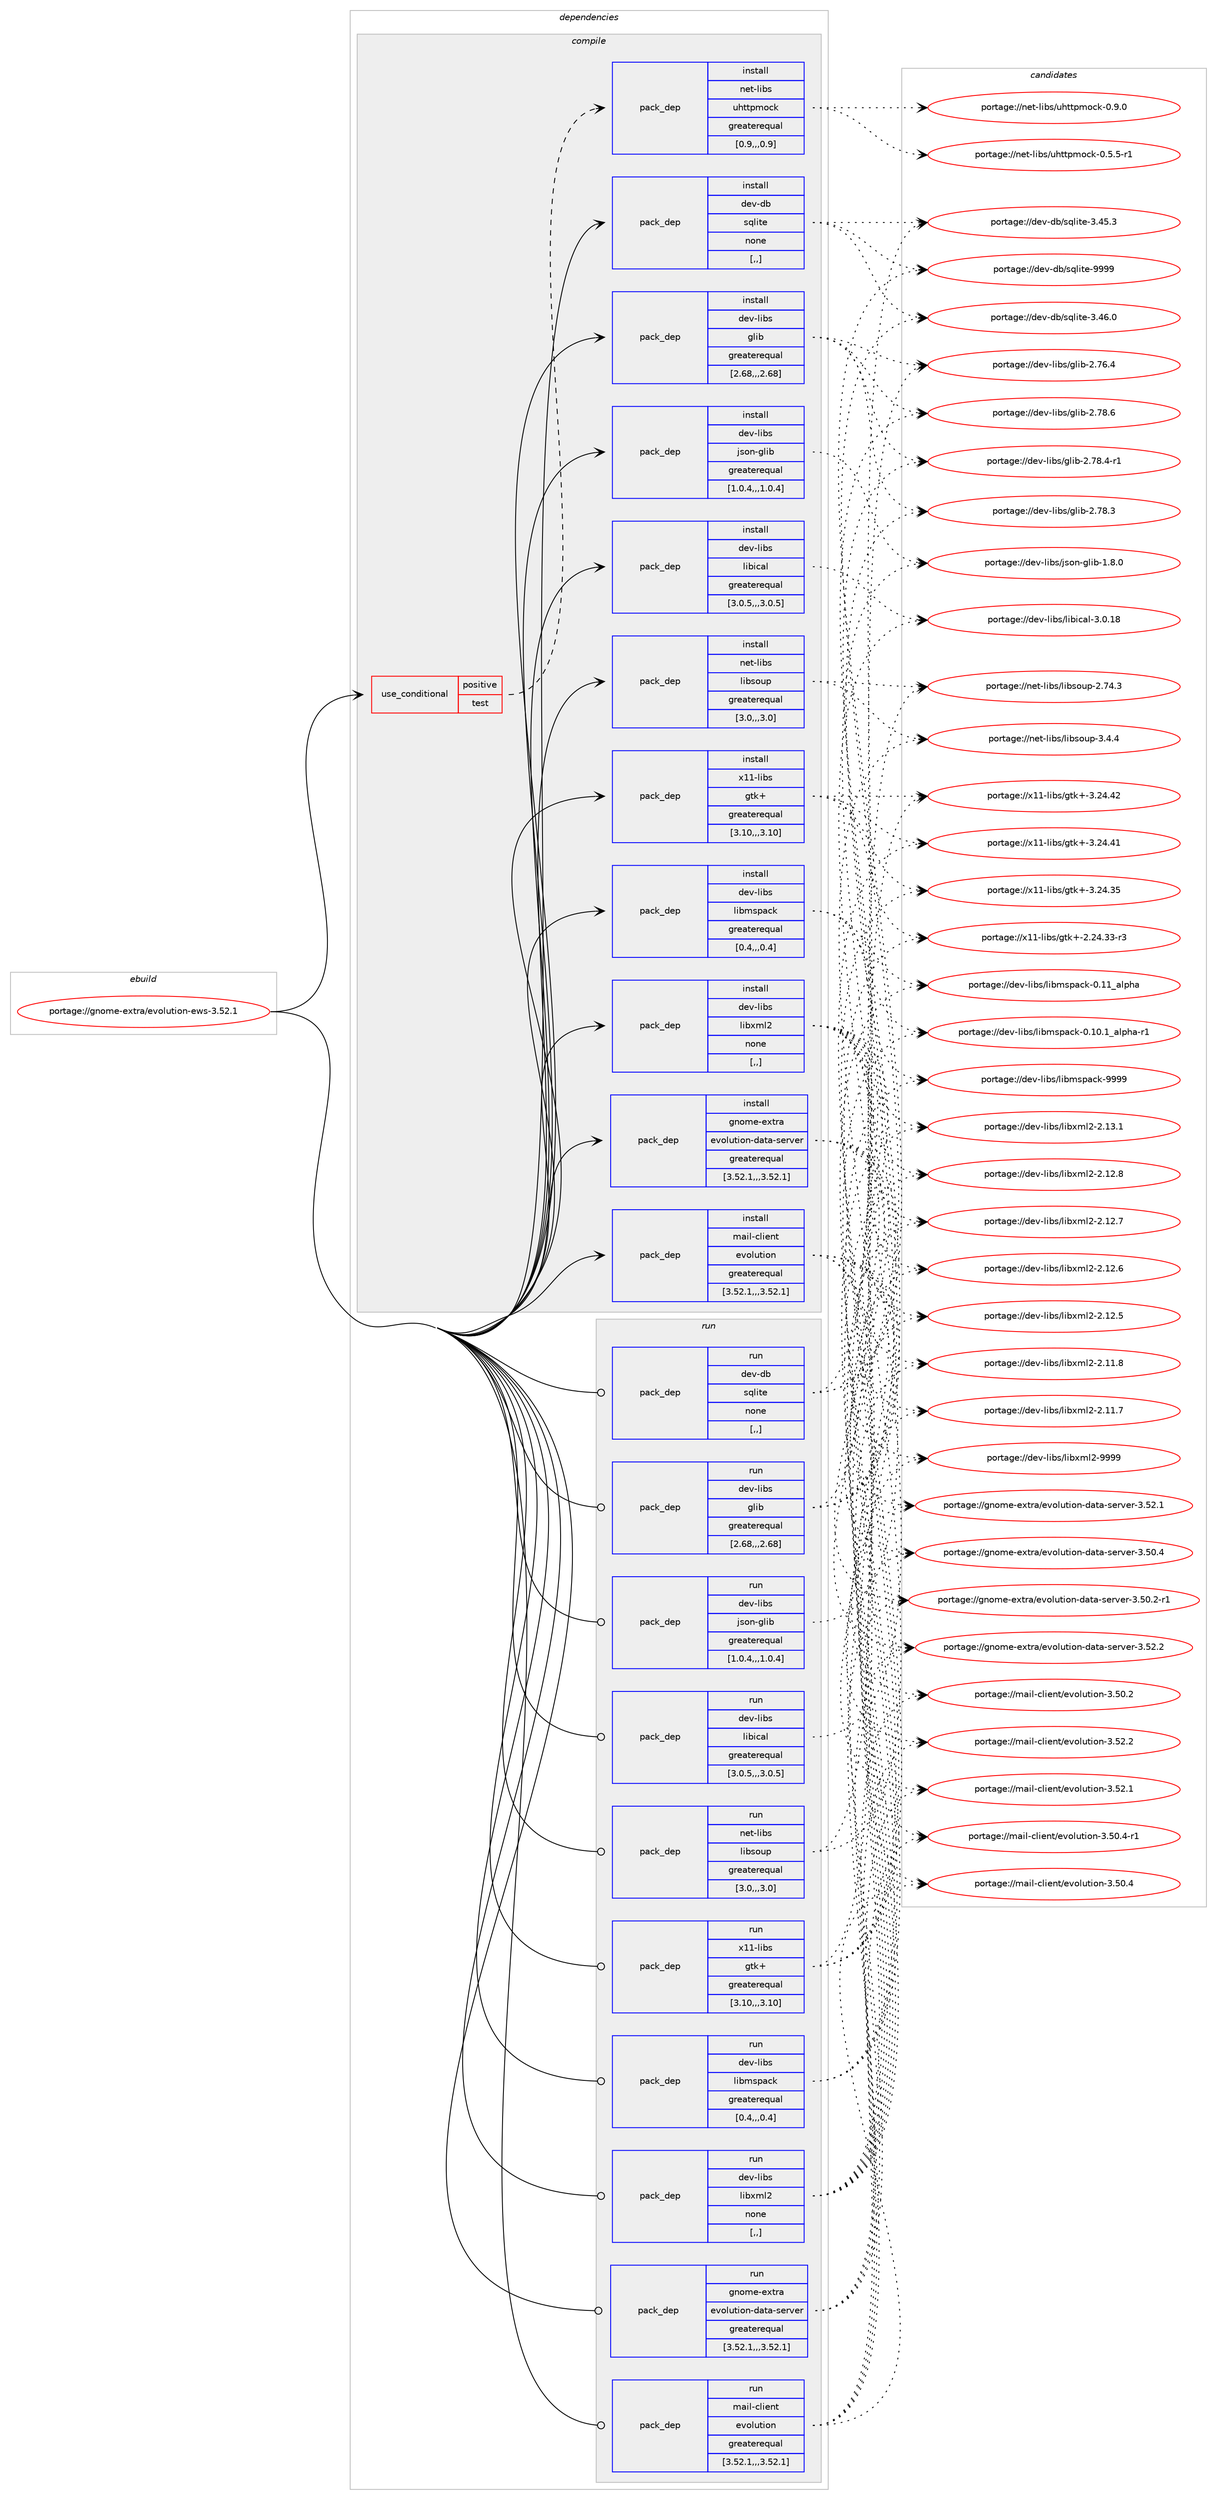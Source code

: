 digraph prolog {

# *************
# Graph options
# *************

newrank=true;
concentrate=true;
compound=true;
graph [rankdir=LR,fontname=Helvetica,fontsize=10,ranksep=1.5];#, ranksep=2.5, nodesep=0.2];
edge  [arrowhead=vee];
node  [fontname=Helvetica,fontsize=10];

# **********
# The ebuild
# **********

subgraph cluster_leftcol {
color=gray;
label=<<i>ebuild</i>>;
id [label="portage://gnome-extra/evolution-ews-3.52.1", color=red, width=4, href="../gnome-extra/evolution-ews-3.52.1.svg"];
}

# ****************
# The dependencies
# ****************

subgraph cluster_midcol {
color=gray;
label=<<i>dependencies</i>>;
subgraph cluster_compile {
fillcolor="#eeeeee";
style=filled;
label=<<i>compile</i>>;
subgraph cond65665 {
dependency239535 [label=<<TABLE BORDER="0" CELLBORDER="1" CELLSPACING="0" CELLPADDING="4"><TR><TD ROWSPAN="3" CELLPADDING="10">use_conditional</TD></TR><TR><TD>positive</TD></TR><TR><TD>test</TD></TR></TABLE>>, shape=none, color=red];
subgraph pack172334 {
dependency239536 [label=<<TABLE BORDER="0" CELLBORDER="1" CELLSPACING="0" CELLPADDING="4" WIDTH="220"><TR><TD ROWSPAN="6" CELLPADDING="30">pack_dep</TD></TR><TR><TD WIDTH="110">install</TD></TR><TR><TD>net-libs</TD></TR><TR><TD>uhttpmock</TD></TR><TR><TD>greaterequal</TD></TR><TR><TD>[0.9,,,0.9]</TD></TR></TABLE>>, shape=none, color=blue];
}
dependency239535:e -> dependency239536:w [weight=20,style="dashed",arrowhead="vee"];
}
id:e -> dependency239535:w [weight=20,style="solid",arrowhead="vee"];
subgraph pack172335 {
dependency239537 [label=<<TABLE BORDER="0" CELLBORDER="1" CELLSPACING="0" CELLPADDING="4" WIDTH="220"><TR><TD ROWSPAN="6" CELLPADDING="30">pack_dep</TD></TR><TR><TD WIDTH="110">install</TD></TR><TR><TD>dev-db</TD></TR><TR><TD>sqlite</TD></TR><TR><TD>none</TD></TR><TR><TD>[,,]</TD></TR></TABLE>>, shape=none, color=blue];
}
id:e -> dependency239537:w [weight=20,style="solid",arrowhead="vee"];
subgraph pack172336 {
dependency239538 [label=<<TABLE BORDER="0" CELLBORDER="1" CELLSPACING="0" CELLPADDING="4" WIDTH="220"><TR><TD ROWSPAN="6" CELLPADDING="30">pack_dep</TD></TR><TR><TD WIDTH="110">install</TD></TR><TR><TD>dev-libs</TD></TR><TR><TD>glib</TD></TR><TR><TD>greaterequal</TD></TR><TR><TD>[2.68,,,2.68]</TD></TR></TABLE>>, shape=none, color=blue];
}
id:e -> dependency239538:w [weight=20,style="solid",arrowhead="vee"];
subgraph pack172337 {
dependency239539 [label=<<TABLE BORDER="0" CELLBORDER="1" CELLSPACING="0" CELLPADDING="4" WIDTH="220"><TR><TD ROWSPAN="6" CELLPADDING="30">pack_dep</TD></TR><TR><TD WIDTH="110">install</TD></TR><TR><TD>dev-libs</TD></TR><TR><TD>json-glib</TD></TR><TR><TD>greaterequal</TD></TR><TR><TD>[1.0.4,,,1.0.4]</TD></TR></TABLE>>, shape=none, color=blue];
}
id:e -> dependency239539:w [weight=20,style="solid",arrowhead="vee"];
subgraph pack172338 {
dependency239540 [label=<<TABLE BORDER="0" CELLBORDER="1" CELLSPACING="0" CELLPADDING="4" WIDTH="220"><TR><TD ROWSPAN="6" CELLPADDING="30">pack_dep</TD></TR><TR><TD WIDTH="110">install</TD></TR><TR><TD>dev-libs</TD></TR><TR><TD>libical</TD></TR><TR><TD>greaterequal</TD></TR><TR><TD>[3.0.5,,,3.0.5]</TD></TR></TABLE>>, shape=none, color=blue];
}
id:e -> dependency239540:w [weight=20,style="solid",arrowhead="vee"];
subgraph pack172339 {
dependency239541 [label=<<TABLE BORDER="0" CELLBORDER="1" CELLSPACING="0" CELLPADDING="4" WIDTH="220"><TR><TD ROWSPAN="6" CELLPADDING="30">pack_dep</TD></TR><TR><TD WIDTH="110">install</TD></TR><TR><TD>dev-libs</TD></TR><TR><TD>libmspack</TD></TR><TR><TD>greaterequal</TD></TR><TR><TD>[0.4,,,0.4]</TD></TR></TABLE>>, shape=none, color=blue];
}
id:e -> dependency239541:w [weight=20,style="solid",arrowhead="vee"];
subgraph pack172340 {
dependency239542 [label=<<TABLE BORDER="0" CELLBORDER="1" CELLSPACING="0" CELLPADDING="4" WIDTH="220"><TR><TD ROWSPAN="6" CELLPADDING="30">pack_dep</TD></TR><TR><TD WIDTH="110">install</TD></TR><TR><TD>dev-libs</TD></TR><TR><TD>libxml2</TD></TR><TR><TD>none</TD></TR><TR><TD>[,,]</TD></TR></TABLE>>, shape=none, color=blue];
}
id:e -> dependency239542:w [weight=20,style="solid",arrowhead="vee"];
subgraph pack172341 {
dependency239543 [label=<<TABLE BORDER="0" CELLBORDER="1" CELLSPACING="0" CELLPADDING="4" WIDTH="220"><TR><TD ROWSPAN="6" CELLPADDING="30">pack_dep</TD></TR><TR><TD WIDTH="110">install</TD></TR><TR><TD>gnome-extra</TD></TR><TR><TD>evolution-data-server</TD></TR><TR><TD>greaterequal</TD></TR><TR><TD>[3.52.1,,,3.52.1]</TD></TR></TABLE>>, shape=none, color=blue];
}
id:e -> dependency239543:w [weight=20,style="solid",arrowhead="vee"];
subgraph pack172342 {
dependency239544 [label=<<TABLE BORDER="0" CELLBORDER="1" CELLSPACING="0" CELLPADDING="4" WIDTH="220"><TR><TD ROWSPAN="6" CELLPADDING="30">pack_dep</TD></TR><TR><TD WIDTH="110">install</TD></TR><TR><TD>mail-client</TD></TR><TR><TD>evolution</TD></TR><TR><TD>greaterequal</TD></TR><TR><TD>[3.52.1,,,3.52.1]</TD></TR></TABLE>>, shape=none, color=blue];
}
id:e -> dependency239544:w [weight=20,style="solid",arrowhead="vee"];
subgraph pack172343 {
dependency239545 [label=<<TABLE BORDER="0" CELLBORDER="1" CELLSPACING="0" CELLPADDING="4" WIDTH="220"><TR><TD ROWSPAN="6" CELLPADDING="30">pack_dep</TD></TR><TR><TD WIDTH="110">install</TD></TR><TR><TD>net-libs</TD></TR><TR><TD>libsoup</TD></TR><TR><TD>greaterequal</TD></TR><TR><TD>[3.0,,,3.0]</TD></TR></TABLE>>, shape=none, color=blue];
}
id:e -> dependency239545:w [weight=20,style="solid",arrowhead="vee"];
subgraph pack172344 {
dependency239546 [label=<<TABLE BORDER="0" CELLBORDER="1" CELLSPACING="0" CELLPADDING="4" WIDTH="220"><TR><TD ROWSPAN="6" CELLPADDING="30">pack_dep</TD></TR><TR><TD WIDTH="110">install</TD></TR><TR><TD>x11-libs</TD></TR><TR><TD>gtk+</TD></TR><TR><TD>greaterequal</TD></TR><TR><TD>[3.10,,,3.10]</TD></TR></TABLE>>, shape=none, color=blue];
}
id:e -> dependency239546:w [weight=20,style="solid",arrowhead="vee"];
}
subgraph cluster_compileandrun {
fillcolor="#eeeeee";
style=filled;
label=<<i>compile and run</i>>;
}
subgraph cluster_run {
fillcolor="#eeeeee";
style=filled;
label=<<i>run</i>>;
subgraph pack172345 {
dependency239547 [label=<<TABLE BORDER="0" CELLBORDER="1" CELLSPACING="0" CELLPADDING="4" WIDTH="220"><TR><TD ROWSPAN="6" CELLPADDING="30">pack_dep</TD></TR><TR><TD WIDTH="110">run</TD></TR><TR><TD>dev-db</TD></TR><TR><TD>sqlite</TD></TR><TR><TD>none</TD></TR><TR><TD>[,,]</TD></TR></TABLE>>, shape=none, color=blue];
}
id:e -> dependency239547:w [weight=20,style="solid",arrowhead="odot"];
subgraph pack172346 {
dependency239548 [label=<<TABLE BORDER="0" CELLBORDER="1" CELLSPACING="0" CELLPADDING="4" WIDTH="220"><TR><TD ROWSPAN="6" CELLPADDING="30">pack_dep</TD></TR><TR><TD WIDTH="110">run</TD></TR><TR><TD>dev-libs</TD></TR><TR><TD>glib</TD></TR><TR><TD>greaterequal</TD></TR><TR><TD>[2.68,,,2.68]</TD></TR></TABLE>>, shape=none, color=blue];
}
id:e -> dependency239548:w [weight=20,style="solid",arrowhead="odot"];
subgraph pack172347 {
dependency239549 [label=<<TABLE BORDER="0" CELLBORDER="1" CELLSPACING="0" CELLPADDING="4" WIDTH="220"><TR><TD ROWSPAN="6" CELLPADDING="30">pack_dep</TD></TR><TR><TD WIDTH="110">run</TD></TR><TR><TD>dev-libs</TD></TR><TR><TD>json-glib</TD></TR><TR><TD>greaterequal</TD></TR><TR><TD>[1.0.4,,,1.0.4]</TD></TR></TABLE>>, shape=none, color=blue];
}
id:e -> dependency239549:w [weight=20,style="solid",arrowhead="odot"];
subgraph pack172348 {
dependency239550 [label=<<TABLE BORDER="0" CELLBORDER="1" CELLSPACING="0" CELLPADDING="4" WIDTH="220"><TR><TD ROWSPAN="6" CELLPADDING="30">pack_dep</TD></TR><TR><TD WIDTH="110">run</TD></TR><TR><TD>dev-libs</TD></TR><TR><TD>libical</TD></TR><TR><TD>greaterequal</TD></TR><TR><TD>[3.0.5,,,3.0.5]</TD></TR></TABLE>>, shape=none, color=blue];
}
id:e -> dependency239550:w [weight=20,style="solid",arrowhead="odot"];
subgraph pack172349 {
dependency239551 [label=<<TABLE BORDER="0" CELLBORDER="1" CELLSPACING="0" CELLPADDING="4" WIDTH="220"><TR><TD ROWSPAN="6" CELLPADDING="30">pack_dep</TD></TR><TR><TD WIDTH="110">run</TD></TR><TR><TD>dev-libs</TD></TR><TR><TD>libmspack</TD></TR><TR><TD>greaterequal</TD></TR><TR><TD>[0.4,,,0.4]</TD></TR></TABLE>>, shape=none, color=blue];
}
id:e -> dependency239551:w [weight=20,style="solid",arrowhead="odot"];
subgraph pack172350 {
dependency239552 [label=<<TABLE BORDER="0" CELLBORDER="1" CELLSPACING="0" CELLPADDING="4" WIDTH="220"><TR><TD ROWSPAN="6" CELLPADDING="30">pack_dep</TD></TR><TR><TD WIDTH="110">run</TD></TR><TR><TD>dev-libs</TD></TR><TR><TD>libxml2</TD></TR><TR><TD>none</TD></TR><TR><TD>[,,]</TD></TR></TABLE>>, shape=none, color=blue];
}
id:e -> dependency239552:w [weight=20,style="solid",arrowhead="odot"];
subgraph pack172351 {
dependency239553 [label=<<TABLE BORDER="0" CELLBORDER="1" CELLSPACING="0" CELLPADDING="4" WIDTH="220"><TR><TD ROWSPAN="6" CELLPADDING="30">pack_dep</TD></TR><TR><TD WIDTH="110">run</TD></TR><TR><TD>gnome-extra</TD></TR><TR><TD>evolution-data-server</TD></TR><TR><TD>greaterequal</TD></TR><TR><TD>[3.52.1,,,3.52.1]</TD></TR></TABLE>>, shape=none, color=blue];
}
id:e -> dependency239553:w [weight=20,style="solid",arrowhead="odot"];
subgraph pack172352 {
dependency239554 [label=<<TABLE BORDER="0" CELLBORDER="1" CELLSPACING="0" CELLPADDING="4" WIDTH="220"><TR><TD ROWSPAN="6" CELLPADDING="30">pack_dep</TD></TR><TR><TD WIDTH="110">run</TD></TR><TR><TD>mail-client</TD></TR><TR><TD>evolution</TD></TR><TR><TD>greaterequal</TD></TR><TR><TD>[3.52.1,,,3.52.1]</TD></TR></TABLE>>, shape=none, color=blue];
}
id:e -> dependency239554:w [weight=20,style="solid",arrowhead="odot"];
subgraph pack172353 {
dependency239555 [label=<<TABLE BORDER="0" CELLBORDER="1" CELLSPACING="0" CELLPADDING="4" WIDTH="220"><TR><TD ROWSPAN="6" CELLPADDING="30">pack_dep</TD></TR><TR><TD WIDTH="110">run</TD></TR><TR><TD>net-libs</TD></TR><TR><TD>libsoup</TD></TR><TR><TD>greaterequal</TD></TR><TR><TD>[3.0,,,3.0]</TD></TR></TABLE>>, shape=none, color=blue];
}
id:e -> dependency239555:w [weight=20,style="solid",arrowhead="odot"];
subgraph pack172354 {
dependency239556 [label=<<TABLE BORDER="0" CELLBORDER="1" CELLSPACING="0" CELLPADDING="4" WIDTH="220"><TR><TD ROWSPAN="6" CELLPADDING="30">pack_dep</TD></TR><TR><TD WIDTH="110">run</TD></TR><TR><TD>x11-libs</TD></TR><TR><TD>gtk+</TD></TR><TR><TD>greaterequal</TD></TR><TR><TD>[3.10,,,3.10]</TD></TR></TABLE>>, shape=none, color=blue];
}
id:e -> dependency239556:w [weight=20,style="solid",arrowhead="odot"];
}
}

# **************
# The candidates
# **************

subgraph cluster_choices {
rank=same;
color=gray;
label=<<i>candidates</i>>;

subgraph choice172334 {
color=black;
nodesep=1;
choice11010111645108105981154711710411611611210911199107454846574648 [label="portage://net-libs/uhttpmock-0.9.0", color=red, width=4,href="../net-libs/uhttpmock-0.9.0.svg"];
choice110101116451081059811547117104116116112109111991074548465346534511449 [label="portage://net-libs/uhttpmock-0.5.5-r1", color=red, width=4,href="../net-libs/uhttpmock-0.5.5-r1.svg"];
dependency239536:e -> choice11010111645108105981154711710411611611210911199107454846574648:w [style=dotted,weight="100"];
dependency239536:e -> choice110101116451081059811547117104116116112109111991074548465346534511449:w [style=dotted,weight="100"];
}
subgraph choice172335 {
color=black;
nodesep=1;
choice1001011184510098471151131081051161014557575757 [label="portage://dev-db/sqlite-9999", color=red, width=4,href="../dev-db/sqlite-9999.svg"];
choice10010111845100984711511310810511610145514652544648 [label="portage://dev-db/sqlite-3.46.0", color=red, width=4,href="../dev-db/sqlite-3.46.0.svg"];
choice10010111845100984711511310810511610145514652534651 [label="portage://dev-db/sqlite-3.45.3", color=red, width=4,href="../dev-db/sqlite-3.45.3.svg"];
dependency239537:e -> choice1001011184510098471151131081051161014557575757:w [style=dotted,weight="100"];
dependency239537:e -> choice10010111845100984711511310810511610145514652544648:w [style=dotted,weight="100"];
dependency239537:e -> choice10010111845100984711511310810511610145514652534651:w [style=dotted,weight="100"];
}
subgraph choice172336 {
color=black;
nodesep=1;
choice1001011184510810598115471031081059845504655564654 [label="portage://dev-libs/glib-2.78.6", color=red, width=4,href="../dev-libs/glib-2.78.6.svg"];
choice10010111845108105981154710310810598455046555646524511449 [label="portage://dev-libs/glib-2.78.4-r1", color=red, width=4,href="../dev-libs/glib-2.78.4-r1.svg"];
choice1001011184510810598115471031081059845504655564651 [label="portage://dev-libs/glib-2.78.3", color=red, width=4,href="../dev-libs/glib-2.78.3.svg"];
choice1001011184510810598115471031081059845504655544652 [label="portage://dev-libs/glib-2.76.4", color=red, width=4,href="../dev-libs/glib-2.76.4.svg"];
dependency239538:e -> choice1001011184510810598115471031081059845504655564654:w [style=dotted,weight="100"];
dependency239538:e -> choice10010111845108105981154710310810598455046555646524511449:w [style=dotted,weight="100"];
dependency239538:e -> choice1001011184510810598115471031081059845504655564651:w [style=dotted,weight="100"];
dependency239538:e -> choice1001011184510810598115471031081059845504655544652:w [style=dotted,weight="100"];
}
subgraph choice172337 {
color=black;
nodesep=1;
choice1001011184510810598115471061151111104510310810598454946564648 [label="portage://dev-libs/json-glib-1.8.0", color=red, width=4,href="../dev-libs/json-glib-1.8.0.svg"];
dependency239539:e -> choice1001011184510810598115471061151111104510310810598454946564648:w [style=dotted,weight="100"];
}
subgraph choice172338 {
color=black;
nodesep=1;
choice10010111845108105981154710810598105999710845514648464956 [label="portage://dev-libs/libical-3.0.18", color=red, width=4,href="../dev-libs/libical-3.0.18.svg"];
dependency239540:e -> choice10010111845108105981154710810598105999710845514648464956:w [style=dotted,weight="100"];
}
subgraph choice172339 {
color=black;
nodesep=1;
choice1001011184510810598115471081059810911511297991074557575757 [label="portage://dev-libs/libmspack-9999", color=red, width=4,href="../dev-libs/libmspack-9999.svg"];
choice1001011184510810598115471081059810911511297991074548464949959710811210497 [label="portage://dev-libs/libmspack-0.11_alpha", color=red, width=4,href="../dev-libs/libmspack-0.11_alpha.svg"];
choice100101118451081059811547108105981091151129799107454846494846499597108112104974511449 [label="portage://dev-libs/libmspack-0.10.1_alpha-r1", color=red, width=4,href="../dev-libs/libmspack-0.10.1_alpha-r1.svg"];
dependency239541:e -> choice1001011184510810598115471081059810911511297991074557575757:w [style=dotted,weight="100"];
dependency239541:e -> choice1001011184510810598115471081059810911511297991074548464949959710811210497:w [style=dotted,weight="100"];
dependency239541:e -> choice100101118451081059811547108105981091151129799107454846494846499597108112104974511449:w [style=dotted,weight="100"];
}
subgraph choice172340 {
color=black;
nodesep=1;
choice10010111845108105981154710810598120109108504557575757 [label="portage://dev-libs/libxml2-9999", color=red, width=4,href="../dev-libs/libxml2-9999.svg"];
choice100101118451081059811547108105981201091085045504649514649 [label="portage://dev-libs/libxml2-2.13.1", color=red, width=4,href="../dev-libs/libxml2-2.13.1.svg"];
choice100101118451081059811547108105981201091085045504649504656 [label="portage://dev-libs/libxml2-2.12.8", color=red, width=4,href="../dev-libs/libxml2-2.12.8.svg"];
choice100101118451081059811547108105981201091085045504649504655 [label="portage://dev-libs/libxml2-2.12.7", color=red, width=4,href="../dev-libs/libxml2-2.12.7.svg"];
choice100101118451081059811547108105981201091085045504649504654 [label="portage://dev-libs/libxml2-2.12.6", color=red, width=4,href="../dev-libs/libxml2-2.12.6.svg"];
choice100101118451081059811547108105981201091085045504649504653 [label="portage://dev-libs/libxml2-2.12.5", color=red, width=4,href="../dev-libs/libxml2-2.12.5.svg"];
choice100101118451081059811547108105981201091085045504649494656 [label="portage://dev-libs/libxml2-2.11.8", color=red, width=4,href="../dev-libs/libxml2-2.11.8.svg"];
choice100101118451081059811547108105981201091085045504649494655 [label="portage://dev-libs/libxml2-2.11.7", color=red, width=4,href="../dev-libs/libxml2-2.11.7.svg"];
dependency239542:e -> choice10010111845108105981154710810598120109108504557575757:w [style=dotted,weight="100"];
dependency239542:e -> choice100101118451081059811547108105981201091085045504649514649:w [style=dotted,weight="100"];
dependency239542:e -> choice100101118451081059811547108105981201091085045504649504656:w [style=dotted,weight="100"];
dependency239542:e -> choice100101118451081059811547108105981201091085045504649504655:w [style=dotted,weight="100"];
dependency239542:e -> choice100101118451081059811547108105981201091085045504649504654:w [style=dotted,weight="100"];
dependency239542:e -> choice100101118451081059811547108105981201091085045504649504653:w [style=dotted,weight="100"];
dependency239542:e -> choice100101118451081059811547108105981201091085045504649494656:w [style=dotted,weight="100"];
dependency239542:e -> choice100101118451081059811547108105981201091085045504649494655:w [style=dotted,weight="100"];
}
subgraph choice172341 {
color=black;
nodesep=1;
choice1031101111091014510112011611497471011181111081171161051111104510097116974511510111411810111445514653504650 [label="portage://gnome-extra/evolution-data-server-3.52.2", color=red, width=4,href="../gnome-extra/evolution-data-server-3.52.2.svg"];
choice1031101111091014510112011611497471011181111081171161051111104510097116974511510111411810111445514653504649 [label="portage://gnome-extra/evolution-data-server-3.52.1", color=red, width=4,href="../gnome-extra/evolution-data-server-3.52.1.svg"];
choice1031101111091014510112011611497471011181111081171161051111104510097116974511510111411810111445514653484652 [label="portage://gnome-extra/evolution-data-server-3.50.4", color=red, width=4,href="../gnome-extra/evolution-data-server-3.50.4.svg"];
choice10311011110910145101120116114974710111811110811711610511111045100971169745115101114118101114455146534846504511449 [label="portage://gnome-extra/evolution-data-server-3.50.2-r1", color=red, width=4,href="../gnome-extra/evolution-data-server-3.50.2-r1.svg"];
dependency239543:e -> choice1031101111091014510112011611497471011181111081171161051111104510097116974511510111411810111445514653504650:w [style=dotted,weight="100"];
dependency239543:e -> choice1031101111091014510112011611497471011181111081171161051111104510097116974511510111411810111445514653504649:w [style=dotted,weight="100"];
dependency239543:e -> choice1031101111091014510112011611497471011181111081171161051111104510097116974511510111411810111445514653484652:w [style=dotted,weight="100"];
dependency239543:e -> choice10311011110910145101120116114974710111811110811711610511111045100971169745115101114118101114455146534846504511449:w [style=dotted,weight="100"];
}
subgraph choice172342 {
color=black;
nodesep=1;
choice1099710510845991081051011101164710111811110811711610511111045514653504650 [label="portage://mail-client/evolution-3.52.2", color=red, width=4,href="../mail-client/evolution-3.52.2.svg"];
choice1099710510845991081051011101164710111811110811711610511111045514653504649 [label="portage://mail-client/evolution-3.52.1", color=red, width=4,href="../mail-client/evolution-3.52.1.svg"];
choice10997105108459910810510111011647101118111108117116105111110455146534846524511449 [label="portage://mail-client/evolution-3.50.4-r1", color=red, width=4,href="../mail-client/evolution-3.50.4-r1.svg"];
choice1099710510845991081051011101164710111811110811711610511111045514653484652 [label="portage://mail-client/evolution-3.50.4", color=red, width=4,href="../mail-client/evolution-3.50.4.svg"];
choice1099710510845991081051011101164710111811110811711610511111045514653484650 [label="portage://mail-client/evolution-3.50.2", color=red, width=4,href="../mail-client/evolution-3.50.2.svg"];
dependency239544:e -> choice1099710510845991081051011101164710111811110811711610511111045514653504650:w [style=dotted,weight="100"];
dependency239544:e -> choice1099710510845991081051011101164710111811110811711610511111045514653504649:w [style=dotted,weight="100"];
dependency239544:e -> choice10997105108459910810510111011647101118111108117116105111110455146534846524511449:w [style=dotted,weight="100"];
dependency239544:e -> choice1099710510845991081051011101164710111811110811711610511111045514653484652:w [style=dotted,weight="100"];
dependency239544:e -> choice1099710510845991081051011101164710111811110811711610511111045514653484650:w [style=dotted,weight="100"];
}
subgraph choice172343 {
color=black;
nodesep=1;
choice11010111645108105981154710810598115111117112455146524652 [label="portage://net-libs/libsoup-3.4.4", color=red, width=4,href="../net-libs/libsoup-3.4.4.svg"];
choice1101011164510810598115471081059811511111711245504655524651 [label="portage://net-libs/libsoup-2.74.3", color=red, width=4,href="../net-libs/libsoup-2.74.3.svg"];
dependency239545:e -> choice11010111645108105981154710810598115111117112455146524652:w [style=dotted,weight="100"];
dependency239545:e -> choice1101011164510810598115471081059811511111711245504655524651:w [style=dotted,weight="100"];
}
subgraph choice172344 {
color=black;
nodesep=1;
choice1204949451081059811547103116107434551465052465250 [label="portage://x11-libs/gtk+-3.24.42", color=red, width=4,href="../x11-libs/gtk+-3.24.42.svg"];
choice1204949451081059811547103116107434551465052465249 [label="portage://x11-libs/gtk+-3.24.41", color=red, width=4,href="../x11-libs/gtk+-3.24.41.svg"];
choice1204949451081059811547103116107434551465052465153 [label="portage://x11-libs/gtk+-3.24.35", color=red, width=4,href="../x11-libs/gtk+-3.24.35.svg"];
choice12049494510810598115471031161074345504650524651514511451 [label="portage://x11-libs/gtk+-2.24.33-r3", color=red, width=4,href="../x11-libs/gtk+-2.24.33-r3.svg"];
dependency239546:e -> choice1204949451081059811547103116107434551465052465250:w [style=dotted,weight="100"];
dependency239546:e -> choice1204949451081059811547103116107434551465052465249:w [style=dotted,weight="100"];
dependency239546:e -> choice1204949451081059811547103116107434551465052465153:w [style=dotted,weight="100"];
dependency239546:e -> choice12049494510810598115471031161074345504650524651514511451:w [style=dotted,weight="100"];
}
subgraph choice172345 {
color=black;
nodesep=1;
choice1001011184510098471151131081051161014557575757 [label="portage://dev-db/sqlite-9999", color=red, width=4,href="../dev-db/sqlite-9999.svg"];
choice10010111845100984711511310810511610145514652544648 [label="portage://dev-db/sqlite-3.46.0", color=red, width=4,href="../dev-db/sqlite-3.46.0.svg"];
choice10010111845100984711511310810511610145514652534651 [label="portage://dev-db/sqlite-3.45.3", color=red, width=4,href="../dev-db/sqlite-3.45.3.svg"];
dependency239547:e -> choice1001011184510098471151131081051161014557575757:w [style=dotted,weight="100"];
dependency239547:e -> choice10010111845100984711511310810511610145514652544648:w [style=dotted,weight="100"];
dependency239547:e -> choice10010111845100984711511310810511610145514652534651:w [style=dotted,weight="100"];
}
subgraph choice172346 {
color=black;
nodesep=1;
choice1001011184510810598115471031081059845504655564654 [label="portage://dev-libs/glib-2.78.6", color=red, width=4,href="../dev-libs/glib-2.78.6.svg"];
choice10010111845108105981154710310810598455046555646524511449 [label="portage://dev-libs/glib-2.78.4-r1", color=red, width=4,href="../dev-libs/glib-2.78.4-r1.svg"];
choice1001011184510810598115471031081059845504655564651 [label="portage://dev-libs/glib-2.78.3", color=red, width=4,href="../dev-libs/glib-2.78.3.svg"];
choice1001011184510810598115471031081059845504655544652 [label="portage://dev-libs/glib-2.76.4", color=red, width=4,href="../dev-libs/glib-2.76.4.svg"];
dependency239548:e -> choice1001011184510810598115471031081059845504655564654:w [style=dotted,weight="100"];
dependency239548:e -> choice10010111845108105981154710310810598455046555646524511449:w [style=dotted,weight="100"];
dependency239548:e -> choice1001011184510810598115471031081059845504655564651:w [style=dotted,weight="100"];
dependency239548:e -> choice1001011184510810598115471031081059845504655544652:w [style=dotted,weight="100"];
}
subgraph choice172347 {
color=black;
nodesep=1;
choice1001011184510810598115471061151111104510310810598454946564648 [label="portage://dev-libs/json-glib-1.8.0", color=red, width=4,href="../dev-libs/json-glib-1.8.0.svg"];
dependency239549:e -> choice1001011184510810598115471061151111104510310810598454946564648:w [style=dotted,weight="100"];
}
subgraph choice172348 {
color=black;
nodesep=1;
choice10010111845108105981154710810598105999710845514648464956 [label="portage://dev-libs/libical-3.0.18", color=red, width=4,href="../dev-libs/libical-3.0.18.svg"];
dependency239550:e -> choice10010111845108105981154710810598105999710845514648464956:w [style=dotted,weight="100"];
}
subgraph choice172349 {
color=black;
nodesep=1;
choice1001011184510810598115471081059810911511297991074557575757 [label="portage://dev-libs/libmspack-9999", color=red, width=4,href="../dev-libs/libmspack-9999.svg"];
choice1001011184510810598115471081059810911511297991074548464949959710811210497 [label="portage://dev-libs/libmspack-0.11_alpha", color=red, width=4,href="../dev-libs/libmspack-0.11_alpha.svg"];
choice100101118451081059811547108105981091151129799107454846494846499597108112104974511449 [label="portage://dev-libs/libmspack-0.10.1_alpha-r1", color=red, width=4,href="../dev-libs/libmspack-0.10.1_alpha-r1.svg"];
dependency239551:e -> choice1001011184510810598115471081059810911511297991074557575757:w [style=dotted,weight="100"];
dependency239551:e -> choice1001011184510810598115471081059810911511297991074548464949959710811210497:w [style=dotted,weight="100"];
dependency239551:e -> choice100101118451081059811547108105981091151129799107454846494846499597108112104974511449:w [style=dotted,weight="100"];
}
subgraph choice172350 {
color=black;
nodesep=1;
choice10010111845108105981154710810598120109108504557575757 [label="portage://dev-libs/libxml2-9999", color=red, width=4,href="../dev-libs/libxml2-9999.svg"];
choice100101118451081059811547108105981201091085045504649514649 [label="portage://dev-libs/libxml2-2.13.1", color=red, width=4,href="../dev-libs/libxml2-2.13.1.svg"];
choice100101118451081059811547108105981201091085045504649504656 [label="portage://dev-libs/libxml2-2.12.8", color=red, width=4,href="../dev-libs/libxml2-2.12.8.svg"];
choice100101118451081059811547108105981201091085045504649504655 [label="portage://dev-libs/libxml2-2.12.7", color=red, width=4,href="../dev-libs/libxml2-2.12.7.svg"];
choice100101118451081059811547108105981201091085045504649504654 [label="portage://dev-libs/libxml2-2.12.6", color=red, width=4,href="../dev-libs/libxml2-2.12.6.svg"];
choice100101118451081059811547108105981201091085045504649504653 [label="portage://dev-libs/libxml2-2.12.5", color=red, width=4,href="../dev-libs/libxml2-2.12.5.svg"];
choice100101118451081059811547108105981201091085045504649494656 [label="portage://dev-libs/libxml2-2.11.8", color=red, width=4,href="../dev-libs/libxml2-2.11.8.svg"];
choice100101118451081059811547108105981201091085045504649494655 [label="portage://dev-libs/libxml2-2.11.7", color=red, width=4,href="../dev-libs/libxml2-2.11.7.svg"];
dependency239552:e -> choice10010111845108105981154710810598120109108504557575757:w [style=dotted,weight="100"];
dependency239552:e -> choice100101118451081059811547108105981201091085045504649514649:w [style=dotted,weight="100"];
dependency239552:e -> choice100101118451081059811547108105981201091085045504649504656:w [style=dotted,weight="100"];
dependency239552:e -> choice100101118451081059811547108105981201091085045504649504655:w [style=dotted,weight="100"];
dependency239552:e -> choice100101118451081059811547108105981201091085045504649504654:w [style=dotted,weight="100"];
dependency239552:e -> choice100101118451081059811547108105981201091085045504649504653:w [style=dotted,weight="100"];
dependency239552:e -> choice100101118451081059811547108105981201091085045504649494656:w [style=dotted,weight="100"];
dependency239552:e -> choice100101118451081059811547108105981201091085045504649494655:w [style=dotted,weight="100"];
}
subgraph choice172351 {
color=black;
nodesep=1;
choice1031101111091014510112011611497471011181111081171161051111104510097116974511510111411810111445514653504650 [label="portage://gnome-extra/evolution-data-server-3.52.2", color=red, width=4,href="../gnome-extra/evolution-data-server-3.52.2.svg"];
choice1031101111091014510112011611497471011181111081171161051111104510097116974511510111411810111445514653504649 [label="portage://gnome-extra/evolution-data-server-3.52.1", color=red, width=4,href="../gnome-extra/evolution-data-server-3.52.1.svg"];
choice1031101111091014510112011611497471011181111081171161051111104510097116974511510111411810111445514653484652 [label="portage://gnome-extra/evolution-data-server-3.50.4", color=red, width=4,href="../gnome-extra/evolution-data-server-3.50.4.svg"];
choice10311011110910145101120116114974710111811110811711610511111045100971169745115101114118101114455146534846504511449 [label="portage://gnome-extra/evolution-data-server-3.50.2-r1", color=red, width=4,href="../gnome-extra/evolution-data-server-3.50.2-r1.svg"];
dependency239553:e -> choice1031101111091014510112011611497471011181111081171161051111104510097116974511510111411810111445514653504650:w [style=dotted,weight="100"];
dependency239553:e -> choice1031101111091014510112011611497471011181111081171161051111104510097116974511510111411810111445514653504649:w [style=dotted,weight="100"];
dependency239553:e -> choice1031101111091014510112011611497471011181111081171161051111104510097116974511510111411810111445514653484652:w [style=dotted,weight="100"];
dependency239553:e -> choice10311011110910145101120116114974710111811110811711610511111045100971169745115101114118101114455146534846504511449:w [style=dotted,weight="100"];
}
subgraph choice172352 {
color=black;
nodesep=1;
choice1099710510845991081051011101164710111811110811711610511111045514653504650 [label="portage://mail-client/evolution-3.52.2", color=red, width=4,href="../mail-client/evolution-3.52.2.svg"];
choice1099710510845991081051011101164710111811110811711610511111045514653504649 [label="portage://mail-client/evolution-3.52.1", color=red, width=4,href="../mail-client/evolution-3.52.1.svg"];
choice10997105108459910810510111011647101118111108117116105111110455146534846524511449 [label="portage://mail-client/evolution-3.50.4-r1", color=red, width=4,href="../mail-client/evolution-3.50.4-r1.svg"];
choice1099710510845991081051011101164710111811110811711610511111045514653484652 [label="portage://mail-client/evolution-3.50.4", color=red, width=4,href="../mail-client/evolution-3.50.4.svg"];
choice1099710510845991081051011101164710111811110811711610511111045514653484650 [label="portage://mail-client/evolution-3.50.2", color=red, width=4,href="../mail-client/evolution-3.50.2.svg"];
dependency239554:e -> choice1099710510845991081051011101164710111811110811711610511111045514653504650:w [style=dotted,weight="100"];
dependency239554:e -> choice1099710510845991081051011101164710111811110811711610511111045514653504649:w [style=dotted,weight="100"];
dependency239554:e -> choice10997105108459910810510111011647101118111108117116105111110455146534846524511449:w [style=dotted,weight="100"];
dependency239554:e -> choice1099710510845991081051011101164710111811110811711610511111045514653484652:w [style=dotted,weight="100"];
dependency239554:e -> choice1099710510845991081051011101164710111811110811711610511111045514653484650:w [style=dotted,weight="100"];
}
subgraph choice172353 {
color=black;
nodesep=1;
choice11010111645108105981154710810598115111117112455146524652 [label="portage://net-libs/libsoup-3.4.4", color=red, width=4,href="../net-libs/libsoup-3.4.4.svg"];
choice1101011164510810598115471081059811511111711245504655524651 [label="portage://net-libs/libsoup-2.74.3", color=red, width=4,href="../net-libs/libsoup-2.74.3.svg"];
dependency239555:e -> choice11010111645108105981154710810598115111117112455146524652:w [style=dotted,weight="100"];
dependency239555:e -> choice1101011164510810598115471081059811511111711245504655524651:w [style=dotted,weight="100"];
}
subgraph choice172354 {
color=black;
nodesep=1;
choice1204949451081059811547103116107434551465052465250 [label="portage://x11-libs/gtk+-3.24.42", color=red, width=4,href="../x11-libs/gtk+-3.24.42.svg"];
choice1204949451081059811547103116107434551465052465249 [label="portage://x11-libs/gtk+-3.24.41", color=red, width=4,href="../x11-libs/gtk+-3.24.41.svg"];
choice1204949451081059811547103116107434551465052465153 [label="portage://x11-libs/gtk+-3.24.35", color=red, width=4,href="../x11-libs/gtk+-3.24.35.svg"];
choice12049494510810598115471031161074345504650524651514511451 [label="portage://x11-libs/gtk+-2.24.33-r3", color=red, width=4,href="../x11-libs/gtk+-2.24.33-r3.svg"];
dependency239556:e -> choice1204949451081059811547103116107434551465052465250:w [style=dotted,weight="100"];
dependency239556:e -> choice1204949451081059811547103116107434551465052465249:w [style=dotted,weight="100"];
dependency239556:e -> choice1204949451081059811547103116107434551465052465153:w [style=dotted,weight="100"];
dependency239556:e -> choice12049494510810598115471031161074345504650524651514511451:w [style=dotted,weight="100"];
}
}

}
